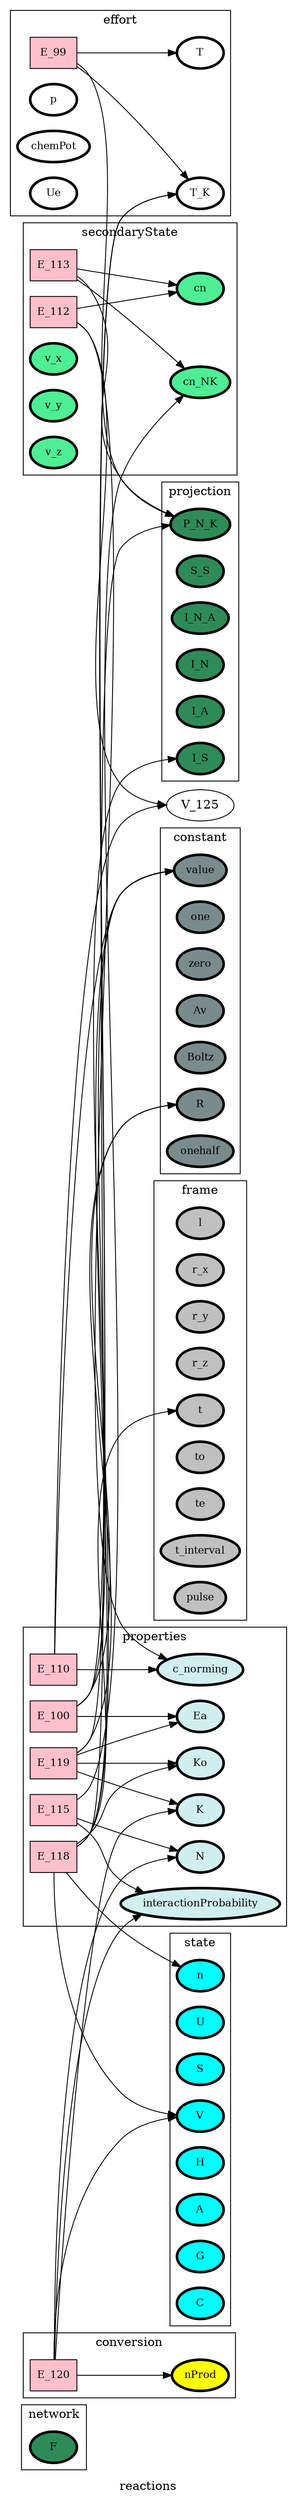 digraph reactions {
label=reactions;
rankdir=LR;
subgraph cluster_reactions___network {
label=network;
rankdir=LR;
V_10 [fillcolor=seagreen, fontsize=12, label=F, penwidth=3, style=filled];
}

subgraph cluster_reactions___projection {
label=projection;
rankdir=LR;
V_113 [fillcolor=seagreen4, fontsize=12, label=P_N_K, penwidth=3, style=filled];
V_170 [fillcolor=seagreen4, fontsize=12, label=S_S, penwidth=3, style=filled];
V_48 [fillcolor=seagreen4, fontsize=12, label=I_N_A, penwidth=3, style=filled];
V_96 [fillcolor=seagreen4, fontsize=12, label=I_N, penwidth=3, style=filled];
V_97 [fillcolor=seagreen4, fontsize=12, label=I_A, penwidth=3, style=filled];
V_98 [fillcolor=seagreen4, fontsize=12, label=I_S, penwidth=3, style=filled];
}

subgraph cluster_reactions___differenceOperator {
label=differenceOperator;
rankdir=LR;
}

subgraph cluster_reactions___frame {
label=frame;
rankdir=LR;
V_11 [fillcolor=grey, fontsize=12, label=l, penwidth=3, style=filled];
V_12 [fillcolor=grey, fontsize=12, label=r_x, penwidth=3, style=filled];
V_13 [fillcolor=grey, fontsize=12, label=r_y, penwidth=3, style=filled];
V_14 [fillcolor=grey, fontsize=12, label=r_z, penwidth=3, style=filled];
V_4 [fillcolor=grey, fontsize=12, label=t, penwidth=3, style=filled];
V_5 [fillcolor=grey, fontsize=12, label=to, penwidth=3, style=filled];
V_6 [fillcolor=grey, fontsize=12, label=te, penwidth=3, style=filled];
V_7 [fillcolor=grey, fontsize=12, label=t_interval, penwidth=3, style=filled];
V_9 [fillcolor=grey, fontsize=12, label=pulse, penwidth=3, style=filled];
}

subgraph cluster_reactions___state {
label=state;
rankdir=LR;
V_15 [fillcolor=cyan, fontsize=12, label=V, penwidth=3, style=filled];
V_16 [fillcolor=cyan, fontsize=12, label=U, penwidth=3, style=filled];
V_17 [fillcolor=cyan, fontsize=12, label=S, penwidth=3, style=filled];
V_18 [fillcolor=cyan, fontsize=12, label=n, penwidth=3, style=filled];
V_22 [fillcolor=cyan, fontsize=12, label=H, penwidth=3, style=filled];
V_23 [fillcolor=cyan, fontsize=12, label=A, penwidth=3, style=filled];
V_24 [fillcolor=cyan, fontsize=12, label=G, penwidth=3, style=filled];
V_25 [fillcolor=cyan, fontsize=12, label=C, penwidth=3, style=filled];
}

subgraph cluster_reactions___constant {
label=constant;
rankdir=LR;
V_1 [fillcolor=lightcyan4, fontsize=12, label=value, penwidth=3, style=filled];
V_2 [fillcolor=lightcyan4, fontsize=12, label=one, penwidth=3, style=filled];
V_3 [fillcolor=lightcyan4, fontsize=12, label=zero, penwidth=3, style=filled];
V_32 [fillcolor=lightcyan4, fontsize=12, label=Av, penwidth=3, style=filled];
V_33 [fillcolor=lightcyan4, fontsize=12, label=Boltz, penwidth=3, style=filled];
V_34 [fillcolor=lightcyan4, fontsize=12, label=R, penwidth=3, style=filled];
V_8 [fillcolor=lightcyan4, fontsize=12, label=onehalf, penwidth=3, style=filled];
}

E_99 -> V_113  [splines=ortho];
E_99 -> V_19  [splines=ortho];
subgraph cluster_reactions___effort {
label=effort;
rankdir=LR;
V_114 [fillcolor=white, fontsize=12, label=T_K, penwidth=3, style=filled];
V_19 [fillcolor=white, fontsize=12, label=T, penwidth=3, style=filled];
V_20 [fillcolor=white, fontsize=12, label=p, penwidth=3, style=filled];
V_21 [fillcolor=white, fontsize=12, label=chemPot, penwidth=3, style=filled];
V_35 [fillcolor=white, fontsize=12, label=Ue, penwidth=3, style=filled];
E_99 [fillcolor=pink, fontsize=12, shape=box, style=filled];
E_99 -> V_114  [splines=ortho];
}

E_112 -> V_125  [splines=ortho];
E_112 -> V_126  [splines=ortho];
E_113 -> V_113  [splines=ortho];
E_113 -> V_128  [splines=ortho];
subgraph cluster_reactions___secondaryState {
label=secondaryState;
rankdir=LR;
V_128 [fillcolor=seagreen2, fontsize=12, label=cn, penwidth=3, style=filled];
V_129 [fillcolor=seagreen2, fontsize=12, label=cn_NK, penwidth=3, style=filled];
V_27 [fillcolor=seagreen2, fontsize=12, label=v_x, penwidth=3, style=filled];
V_28 [fillcolor=seagreen2, fontsize=12, label=v_y, penwidth=3, style=filled];
V_29 [fillcolor=seagreen2, fontsize=12, label=v_z, penwidth=3, style=filled];
E_112 [fillcolor=pink, fontsize=12, shape=box, style=filled];
E_112 -> V_128  [splines=ortho];
E_113 [fillcolor=pink, fontsize=12, shape=box, style=filled];
E_113 -> V_129  [splines=ortho];
}

subgraph cluster_reactions___diffState {
label=diffState;
rankdir=LR;
}

E_100 -> V_1  [splines=ortho];
E_100 -> V_114  [splines=ortho];
E_100 -> V_34  [splines=ortho];
E_110 -> V_1  [splines=ortho];
E_110 -> V_125  [splines=ortho];
E_115 -> V_118  [splines=ortho];
E_115 -> V_129  [splines=ortho];
E_118 -> V_1  [splines=ortho];
E_118 -> V_113  [splines=ortho];
E_118 -> V_15  [splines=ortho];
E_118 -> V_18  [splines=ortho];
E_118 -> V_4  [splines=ortho];
E_118 -> V_98  [splines=ortho];
E_119 -> V_114  [splines=ortho];
E_119 -> V_115  [splines=ortho];
E_119 -> V_134  [splines=ortho];
E_119 -> V_34  [splines=ortho];
subgraph cluster_reactions___properties {
label=properties;
rankdir=LR;
V_115 [fillcolor=lightcyan2, fontsize=12, label=Ea, penwidth=3, style=filled];
V_118 [fillcolor=lightcyan2, fontsize=12, label=N, penwidth=3, style=filled];
V_126 [fillcolor=lightcyan2, fontsize=12, label=c_norming, penwidth=3, style=filled];
V_131 [fillcolor=lightcyan2, fontsize=12, label=interactionProbability, penwidth=3, style=filled];
V_134 [fillcolor=lightcyan2, fontsize=12, label=Ko, penwidth=3, style=filled];
V_135 [fillcolor=lightcyan2, fontsize=12, label=K, penwidth=3, style=filled];
E_100 [fillcolor=pink, fontsize=12, shape=box, style=filled];
E_100 -> V_115  [splines=ortho];
E_110 [fillcolor=pink, fontsize=12, shape=box, style=filled];
E_110 -> V_126  [splines=ortho];
E_115 [fillcolor=pink, fontsize=12, shape=box, style=filled];
E_115 -> V_131  [splines=ortho];
E_118 [fillcolor=pink, fontsize=12, shape=box, style=filled];
E_118 -> V_134  [splines=ortho];
E_119 [fillcolor=pink, fontsize=12, shape=box, style=filled];
E_119 -> V_135  [splines=ortho];
}

E_120 -> V_118  [splines=ortho];
E_120 -> V_131  [splines=ortho];
E_120 -> V_135  [splines=ortho];
E_120 -> V_15  [splines=ortho];
subgraph cluster_reactions___conversion {
label=conversion;
rankdir=LR;
V_136 [fillcolor=yellow, fontsize=12, label=nProd, penwidth=3, style=filled];
E_120 [fillcolor=pink, fontsize=12, shape=box, style=filled];
E_120 -> V_136  [splines=ortho];
}

}
